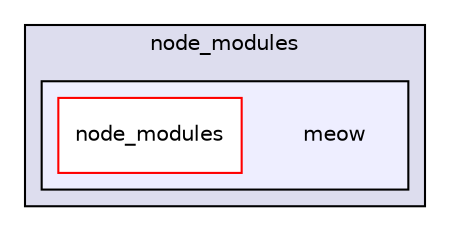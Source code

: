 digraph "gulp-src/node_modules/gulp-uglify/node_modules/gulp-util/node_modules/dateformat/node_modules/meow" {
  compound=true
  node [ fontsize="10", fontname="Helvetica"];
  edge [ labelfontsize="10", labelfontname="Helvetica"];
  subgraph clusterdir_9bd54071293cf7c6d0bfe7d301290060 {
    graph [ bgcolor="#ddddee", pencolor="black", label="node_modules" fontname="Helvetica", fontsize="10", URL="dir_9bd54071293cf7c6d0bfe7d301290060.html"]
  subgraph clusterdir_21d4275daf86549ee7b222a026a5a318 {
    graph [ bgcolor="#eeeeff", pencolor="black", label="" URL="dir_21d4275daf86549ee7b222a026a5a318.html"];
    dir_21d4275daf86549ee7b222a026a5a318 [shape=plaintext label="meow"];
    dir_a53a476b14d8f5a75924220437d3a5d9 [shape=box label="node_modules" color="red" fillcolor="white" style="filled" URL="dir_a53a476b14d8f5a75924220437d3a5d9.html"];
  }
  }
}
